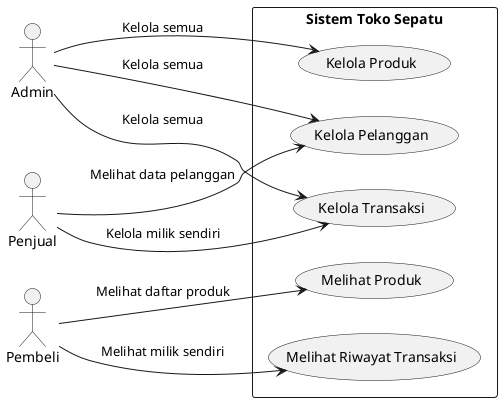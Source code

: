 @startuml
left to right direction
actor Admin as A
actor Penjual as P
actor Pembeli as B

rectangle "Sistem Toko Sepatu" {
    usecase "Kelola Produk" as UC1
    usecase "Kelola Pelanggan" as UC2
    usecase "Kelola Transaksi" as UC3
    usecase "Melihat Produk" as UC4
    usecase "Melihat Riwayat Transaksi" as UC5
    
    A --> UC1 : Kelola semua
    A --> UC2 : Kelola semua
    A --> UC3 : Kelola semua
    P --> UC3 : Kelola milik sendiri
    P --> UC2 : Melihat data pelanggan
    B --> UC4 : Melihat daftar produk
    B --> UC5 : Melihat milik sendiri
}
@enduml
